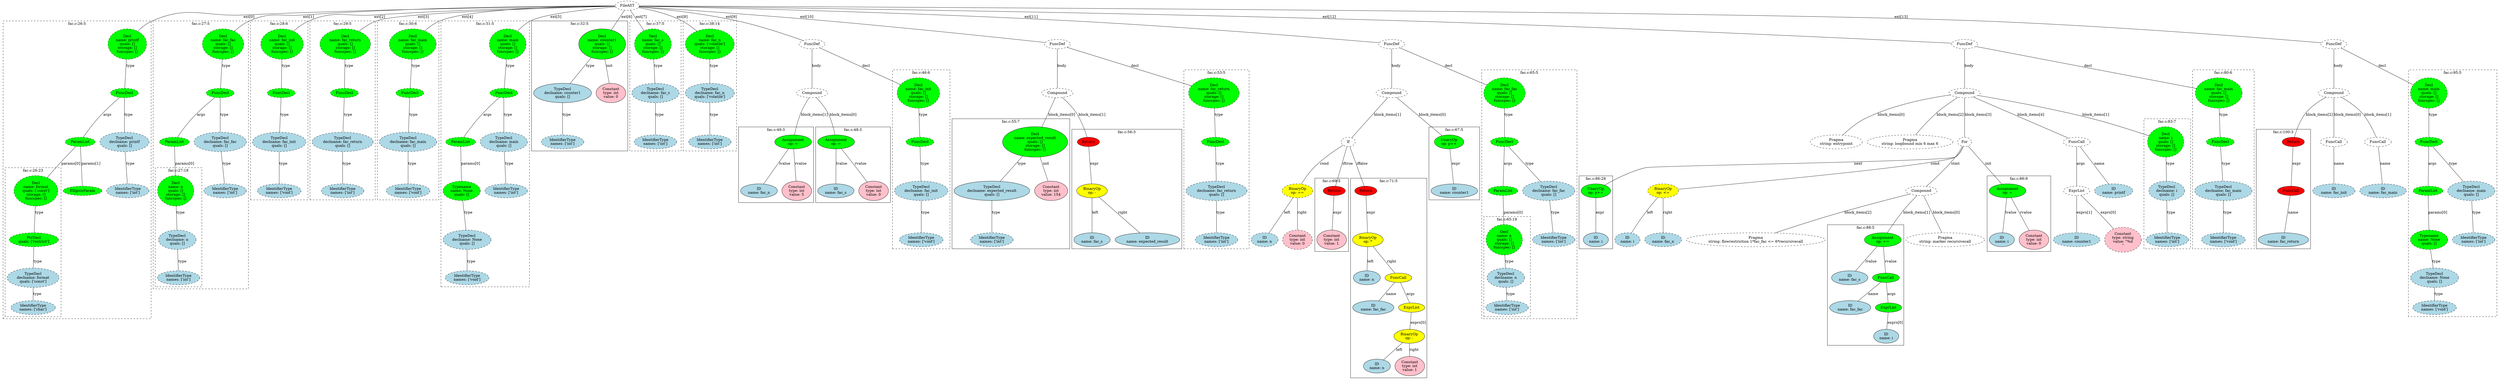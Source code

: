 strict graph "" {
	graph [bb="0,0,7974,1466.3"];
	node [label="\N"];
	subgraph cluster2 {
		graph [bb="8,236.69,478,1389.3",
			label="fac.c:26:5",
			lheight=0.21,
			lp="243,1377.8",
			lwidth=0.76,
			style=dashed
		];
		subgraph cluster5 {
			graph [bb="16,244.69,192,821.15",
				label="fac.c:26:23",
				lheight=0.21,
				lp="104,809.65",
				lwidth=0.85,
				style=dashed
			];
			8	[fillcolor=lightblue,
				height=0.74639,
				label="IdentifierType
names: ['char']",
				pos="104,279.56",
				style="filled,dashed",
				width=1.8856];
			7	[fillcolor=lightblue,
				height=1.041,
				label="TypeDecl
declname: format
quals: ['const']",
				pos="104,394.91",
				style="filled,dashed",
				width=2.2195];
			7 -- 8	[label=type,
				lp="116,331.93",
				pos="104,357.42 104,340.86 104,321.64 104,306.57"];
			6	[fillcolor=green,
				height=0.74639,
				label="PtrDecl
quals: ['restrict']",
				pos="108,542.08",
				style="filled,dashed",
				width=2.0428];
			6 -- 7	[label=type,
				lp="118,457.89",
				pos="107.28,515.12 106.65,492.13 105.72,458.3 105.01,432.54"];
			5	[fillcolor=green,
				height=1.6303,
				label="Decl
name: format
quals: ['const']
storage: []
funcspec: []",
				pos="114,731.46",
				style="filled,dashed",
				width=1.866];
			5 -- 6	[label=type,
				lp="124,647.27",
				pos="112.15,672.71 111.04,638.08 109.69,595.74 108.83,569.08"];
		}
		4	[fillcolor=green,
			height=0.5,
			label=ParamList,
			pos="253,920.84",
			style="filled,dashed",
			width=1.3179];
		4 -- 5	[label="params[0]",
			lp="224,836.65",
			pos="240.49,903.34 228.9,888.04 211.21,864.61 196,844.15 180.78,823.68 164.11,801.02 149.8,781.48"];
		9	[fillcolor=green,
			height=0.5,
			label=EllipsisParam,
			pos="260,731.46",
			style="filled,dashed",
			width=1.661];
		4 -- 9	[label="params[1]",
			lp="285,836.65",
			pos="253.65,902.54 254.98,866.85 258.02,785.37 259.36,749.71"];
		3	[fillcolor=green,
			height=0.5,
			label=FuncDecl,
			pos="394,1110.2",
			style="filled,dashed",
			width=1.2457];
		3 -- 4	[label=args,
			lp="338.5,1026",
			pos="378.78,1093.1 361.14,1074 331.6,1041.1 309,1010.5 291.23,986.52 273.25,956.87 262.62,938.67"];
		10	[fillcolor=lightblue,
			height=1.041,
			label="TypeDecl
declname: printf
quals: []",
			pos="394,920.84",
			style="filled,dashed",
			width=2.1017];
		3 -- 10	[label=type,
			lp="406,1026",
			pos="394,1091.9 394,1061.8 394,998.88 394,958.6"];
		11	[fillcolor=lightblue,
			height=0.74639,
			label="IdentifierType
names: ['int']",
			pos="404,731.46",
			style="filled,dashed",
			width=1.8463];
		10 -- 11	[label=type,
			lp="411,836.65",
			pos="395.95,883.26 397.91,846.52 400.89,790.82 402.62,758.39"];
		2	[fillcolor=green,
			height=1.6303,
			label="Decl
name: printf
quals: []
storage: []
funcspec: []",
			pos="403,1299.6",
			style="filled,dashed",
			width=1.6499];
		2 -- 3	[label=type,
			lp="412,1215.4",
			pos="400.23,1240.8 398.37,1202.1 396.04,1153.8 394.83,1128.5"];
	}
	subgraph cluster12 {
		graph [bb="486,352.04,790,1389.3",
			label="fac.c:27:5",
			lheight=0.21,
			lp="638,1377.8",
			lwidth=0.76,
			style=dashed
		];
		subgraph cluster15 {
			graph [bb="494,360.04,642,821.15",
				label="fac.c:27:18",
				lheight=0.21,
				lp="568,809.65",
				lwidth=0.85,
				style=dashed
			];
			17	[fillcolor=lightblue,
				height=0.74639,
				label="IdentifierType
names: ['int']",
				pos="568,394.91",
				style="filled,dashed",
				width=1.8463];
			16	[fillcolor=lightblue,
				height=1.041,
				label="TypeDecl
declname: n
quals: []",
				pos="564,542.08",
				style="filled,dashed",
				width=1.6303];
			16 -- 17	[label=type,
				lp="579,457.89",
				pos="565.01,504.45 565.72,478.74 566.65,445 567.28,422"];
			15	[fillcolor=green,
				height=1.6303,
				label="Decl
name: n
quals: []
storage: []
funcspec: []",
				pos="561,731.46",
				style="filled,dashed",
				width=1.591];
			15 -- 16	[label=type,
				lp="575,647.27",
				pos="561.92,672.71 562.41,642.38 562.99,606.14 563.41,579.69"];
		}
		14	[fillcolor=green,
			height=0.5,
			label=ParamList,
			pos="553,920.84",
			style="filled,dashed",
			width=1.3179];
		14 -- 15	[label="params[0]",
			lp="585,836.65",
			pos="553.74,902.54 554.82,877.27 556.88,829.03 558.53,790.37"];
		13	[fillcolor=green,
			height=0.5,
			label=FuncDecl,
			pos="700,1110.2",
			style="filled,dashed",
			width=1.2457];
		13 -- 14	[label=args,
			lp="639.5,1026",
			pos="683.58,1093.3 664.57,1074.4 632.82,1041.6 609,1010.5 590.83,986.82 572.96,957.09 562.46,938.78"];
		18	[fillcolor=lightblue,
			height=1.041,
			label="TypeDecl
declname: fac_fac
quals: []",
			pos="700,920.84",
			style="filled,dashed",
			width=2.2785];
		13 -- 18	[label=type,
			lp="712,1026",
			pos="700,1091.9 700,1061.8 700,998.88 700,958.6"];
		19	[fillcolor=lightblue,
			height=0.74639,
			label="IdentifierType
names: ['int']",
			pos="716,731.46",
			style="filled,dashed",
			width=1.8463];
		18 -- 19	[label=type,
			lp="720,836.65",
			pos="703.12,883.26 706.26,846.52 711.02,790.82 713.79,758.39"];
		12	[fillcolor=green,
			height=1.6303,
			label="Decl
name: fac_fac
quals: []
storage: []
funcspec: []",
			pos="708,1299.6",
			style="filled,dashed",
			width=1.8463];
		12 -- 13	[label=type,
			lp="717,1215.4",
			pos="705.53,1240.8 703.88,1202.1 701.82,1153.8 700.74,1128.5"];
	}
	subgraph cluster20 {
		graph [bb="798,696.59,980,1389.3",
			label="fac.c:28:6",
			lheight=0.21,
			lp="889,1377.8",
			lwidth=0.76,
			style=dashed
		];
		23	[fillcolor=lightblue,
			height=0.74639,
			label="IdentifierType
names: ['void']",
			pos="889,731.46",
			style="filled,dashed",
			width=1.9053];
		22	[fillcolor=lightblue,
			height=1.041,
			label="TypeDecl
declname: fac_init
quals: []",
			pos="889,920.84",
			style="filled,dashed",
			width=2.3177];
		22 -- 23	[label=type,
			lp="901,836.65",
			pos="889,883.26 889,846.52 889,790.82 889,758.39"];
		21	[fillcolor=green,
			height=0.5,
			label=FuncDecl,
			pos="895,1110.2",
			style="filled,dashed",
			width=1.2457];
		21 -- 22	[label=type,
			lp="905,1026",
			pos="894.45,1091.9 893.48,1061.8 891.47,998.88 890.18,958.6"];
		20	[fillcolor=green,
			height=1.6303,
			label="Decl
name: fac_init
quals: []
storage: []
funcspec: []",
			pos="897,1299.6",
			style="filled,dashed",
			width=1.866];
		20 -- 21	[label=type,
			lp="909,1215.4",
			pos="896.38,1240.8 895.97,1202.1 895.45,1153.8 895.18,1128.5"];
	}
	subgraph cluster24 {
		graph [bb="988,696.59,1190,1389.3",
			label="fac.c:29:5",
			lheight=0.21,
			lp="1089,1377.8",
			lwidth=0.76,
			style=dashed
		];
		27	[fillcolor=lightblue,
			height=0.74639,
			label="IdentifierType
names: ['int']",
			pos="1089,731.46",
			style="filled,dashed",
			width=1.8463];
		26	[fillcolor=lightblue,
			height=1.041,
			label="TypeDecl
declname: fac_return
quals: []",
			pos="1089,920.84",
			style="filled,dashed",
			width=2.5927];
		26 -- 27	[label=type,
			lp="1101,836.65",
			pos="1089,883.26 1089,846.52 1089,790.82 1089,758.39"];
		25	[fillcolor=green,
			height=0.5,
			label=FuncDecl,
			pos="1095,1110.2",
			style="filled,dashed",
			width=1.2457];
		25 -- 26	[label=type,
			lp="1105,1026",
			pos="1094.4,1091.9 1093.5,1061.8 1091.5,998.88 1090.2,958.6"];
		24	[fillcolor=green,
			height=1.6303,
			label="Decl
name: fac_return
quals: []
storage: []
funcspec: []",
			pos="1097,1299.6",
			style="filled,dashed",
			width=2.1606];
		24 -- 25	[label=type,
			lp="1109,1215.4",
			pos="1096.4,1240.8 1096,1202.1 1095.5,1153.8 1095.2,1128.5"];
	}
	subgraph cluster28 {
		graph [bb="1198,696.59,1396,1389.3",
			label="fac.c:30:6",
			lheight=0.21,
			lp="1297,1377.8",
			lwidth=0.76,
			style=dashed
		];
		31	[fillcolor=lightblue,
			height=0.74639,
			label="IdentifierType
names: ['void']",
			pos="1297,731.46",
			style="filled,dashed",
			width=1.9053];
		30	[fillcolor=lightblue,
			height=1.041,
			label="TypeDecl
declname: fac_main
quals: []",
			pos="1297,920.84",
			style="filled,dashed",
			width=2.5142];
		30 -- 31	[label=type,
			lp="1309,836.65",
			pos="1297,883.26 1297,846.52 1297,790.82 1297,758.39"];
		29	[fillcolor=green,
			height=0.5,
			label=FuncDecl,
			pos="1303,1110.2",
			style="filled,dashed",
			width=1.2457];
		29 -- 30	[label=type,
			lp="1313,1026",
			pos="1302.4,1091.9 1301.5,1061.8 1299.5,998.88 1298.2,958.6"];
		28	[fillcolor=green,
			height=1.6303,
			label="Decl
name: fac_main
quals: []
storage: []
funcspec: []",
			pos="1312,1299.6",
			style="filled,dashed",
			width=2.0624];
		28 -- 29	[label=type,
			lp="1321,1215.4",
			pos="1309.2,1240.8 1307.4,1202.1 1305,1153.8 1303.8,1128.5"];
	}
	subgraph cluster32 {
		graph [bb="1404,360.04,1688,1389.3",
			label="fac.c:31:5",
			lheight=0.21,
			lp="1546,1377.8",
			lwidth=0.76,
			style=dashed
		];
		37	[fillcolor=lightblue,
			height=0.74639,
			label="IdentifierType
names: ['void']",
			pos="1487,394.91",
			style="filled,dashed",
			width=1.9053];
		36	[fillcolor=lightblue,
			height=1.041,
			label="TypeDecl
declname: None
quals: []",
			pos="1487,542.08",
			style="filled,dashed",
			width=2.082];
		36 -- 37	[label=type,
			lp="1499,457.89",
			pos="1487,504.45 1487,478.74 1487,445 1487,422"];
		35	[fillcolor=green,
			height=1.041,
			label="Typename
name: None
quals: []",
			pos="1471,731.46",
			style="filled,dashed",
			width=1.6303];
		35 -- 36	[label=type,
			lp="1491,647.27",
			pos="1474.1,693.88 1476.9,660.87 1481.1,612.55 1483.9,579.56"];
		34	[fillcolor=green,
			height=0.5,
			label=ParamList,
			pos="1467,920.84",
			style="filled,dashed",
			width=1.3179];
		34 -- 35	[label="params[0]",
			lp="1497,836.65",
			pos="1467.4,902.54 1468,872.37 1469.4,809.5 1470.2,769.23"];
		33	[fillcolor=green,
			height=0.5,
			label=FuncDecl,
			pos="1606,1110.2",
			style="filled,dashed",
			width=1.2457];
		33 -- 34	[label=args,
			lp="1552.5,1026",
			pos="1591.2,1093 1574,1073.9 1545.2,1040.9 1523,1010.5 1505.4,986.42 1487.4,956.8 1476.7,938.63"];
		38	[fillcolor=lightblue,
			height=1.041,
			label="TypeDecl
declname: main
quals: []",
			pos="1606,920.84",
			style="filled,dashed",
			width=2.0428];
		33 -- 38	[label=type,
			lp="1618,1026",
			pos="1606,1091.9 1606,1061.8 1606,998.88 1606,958.6"];
		39	[fillcolor=lightblue,
			height=0.74639,
			label="IdentifierType
names: ['int']",
			pos="1614,731.46",
			style="filled,dashed",
			width=1.8463];
		38 -- 39	[label=type,
			lp="1622,836.65",
			pos="1607.6,883.26 1609.1,846.52 1611.5,790.82 1612.9,758.39"];
		32	[fillcolor=green,
			height=1.6303,
			label="Decl
name: main
quals: []
storage: []
funcspec: []",
			pos="1618,1299.6",
			style="filled,dashed",
			width=1.6106];
		32 -- 33	[label=type,
			lp="1626,1215.4",
			pos="1614.3,1240.8 1611.8,1202.1 1608.7,1153.8 1607.1,1128.5"];
	}
	subgraph cluster40 {
		graph [bb="1696,885.97,1998,1389.3",
			label="fac.c:32:5",
			lheight=0.21,
			lp="1847,1377.8",
			lwidth=0.76
		];
		42	[fillcolor=lightblue,
			height=0.74639,
			label="IdentifierType
names: ['int']",
			pos="1792,920.84",
			style="filled,dashed",
			width=1.8463];
		41	[fillcolor=lightblue,
			height=1.041,
			label="TypeDecl
declname: counter1
quals: []",
			pos="1792,1110.2",
			style=filled,
			width=2.4356];
		41 -- 42	[label=type,
			lp="1804,1026",
			pos="1792,1072.6 1792,1035.9 1792,980.2 1792,947.77"];
		40	[fillcolor=green,
			height=1.6303,
			label="Decl
name: counter1
quals: []
storage: []
funcspec: []",
			pos="1919,1299.6",
			style=filled,
			width=1.9838];
		40 -- 41	[label=type,
			lp="1879,1215.4",
			pos="1884.6,1247.9 1862.9,1215.8 1835.3,1175.1 1815.9,1146.5"];
		43	[fillcolor=pink,
			height=1.041,
			label="Constant
type: int
value: 0",
			pos="1944,1110.2",
			style=filled,
			width=1.2767];
		40 -- 43	[label=init,
			lp="1940.5,1215.4",
			pos="1926.7,1241.1 1930.7,1210.7 1935.6,1174.2 1939.1,1147.7"];
	}
	subgraph cluster44 {
		graph [bb="2006,885.97,2170,1389.3",
			label="fac.c:37:5",
			lheight=0.21,
			lp="2088,1377.8",
			lwidth=0.76,
			style=dashed
		];
		46	[fillcolor=lightblue,
			height=0.74639,
			label="IdentifierType
names: ['int']",
			pos="2088,920.84",
			style="filled,dashed",
			width=1.8463];
		45	[fillcolor=lightblue,
			height=1.041,
			label="TypeDecl
declname: fac_s
quals: []",
			pos="2088,1110.2",
			style="filled,dashed",
			width=2.0624];
		45 -- 46	[label=type,
			lp="2100,1026",
			pos="2088,1072.6 2088,1035.9 2088,980.2 2088,947.77"];
		44	[fillcolor=green,
			height=1.6303,
			label="Decl
name: fac_s
quals: []
storage: []
funcspec: []",
			pos="2080,1299.6",
			style="filled,dashed",
			width=1.6303];
		44 -- 45	[label=type,
			lp="2096,1215.4",
			pos="2082.5,1240.8 2083.8,1210.5 2085.3,1174.3 2086.4,1147.8"];
	}
	subgraph cluster47 {
		graph [bb="2178,885.97,2346,1389.3",
			label="fac.c:38:14",
			lheight=0.21,
			lp="2262,1377.8",
			lwidth=0.85,
			style=dashed
		];
		49	[fillcolor=lightblue,
			height=0.74639,
			label="IdentifierType
names: ['int']",
			pos="2262,920.84",
			style="filled,dashed",
			width=1.8463];
		48	[fillcolor=lightblue,
			height=1.041,
			label="TypeDecl
declname: fac_n
quals: ['volatile']",
			pos="2262,1110.2",
			style="filled,dashed",
			width=2.1017];
		48 -- 49	[label=type,
			lp="2274,1026",
			pos="2262,1072.6 2262,1035.9 2262,980.2 2262,947.77"];
		47	[fillcolor=green,
			height=1.6303,
			label="Decl
name: fac_n
quals: ['volatile']
storage: []
funcspec: []",
			pos="2262,1299.6",
			style="filled,dashed",
			width=2.1017];
		47 -- 48	[label=type,
			lp="2274,1215.4",
			pos="2262,1240.8 2262,1210.5 2262,1174.3 2262,1147.8"];
	}
	subgraph cluster51 {
		graph [bb="2858,507.21,3040,1199.9",
			label="fac.c:46:6",
			lheight=0.21,
			lp="2949,1188.4",
			lwidth=0.76,
			style=dashed
		];
		54	[fillcolor=lightblue,
			height=0.74639,
			label="IdentifierType
names: ['void']",
			pos="2949,542.08",
			style="filled,dashed",
			width=1.9053];
		53	[fillcolor=lightblue,
			height=1.041,
			label="TypeDecl
declname: fac_init
quals: []",
			pos="2949,731.46",
			style="filled,dashed",
			width=2.3177];
		53 -- 54	[label=type,
			lp="2961,647.27",
			pos="2949,693.88 2949,657.14 2949,601.44 2949,569.01"];
		52	[fillcolor=green,
			height=0.5,
			label=FuncDecl,
			pos="2946,920.84",
			style="filled,dashed",
			width=1.2457];
		52 -- 53	[label=type,
			lp="2960,836.65",
			pos="2946.3,902.54 2946.8,872.37 2947.8,809.5 2948.4,769.23"];
		51	[fillcolor=green,
			height=1.6303,
			label="Decl
name: fac_init
quals: []
storage: []
funcspec: []",
			pos="2941,1110.2",
			style="filled,dashed",
			width=1.866];
		51 -- 52	[label=type,
			lp="2956,1026",
			pos="2942.5,1051.5 2943.6,1012.8 2944.9,964.39 2945.5,939.09"];
	}
	subgraph cluster56 {
		graph [bb="2606,685.98,2850,978.71",
			label="fac.c:48:3",
			lheight=0.21,
			lp="2728,967.21",
			lwidth=0.76
		];
		57	[fillcolor=lightblue,
			height=0.74639,
			label="ID
name: fac_s",
			pos="2673,731.46",
			style=filled,
			width=1.6303];
		56	[fillcolor=green,
			height=0.74639,
			label="Assignment
op: =",
			pos="2673,920.84",
			style=filled,
			width=1.6106];
		56 -- 57	[label=lvalue,
			lp="2690,836.65",
			pos="2673,893.78 2673,858.08 2673,794.33 2673,758.59"];
		58	[fillcolor=pink,
			height=1.041,
			label="Constant
type: int
value: 0",
			pos="2796,731.46",
			style=filled,
			width=1.2767];
		56 -- 58	[label=rvalue,
			lp="2753,836.65",
			pos="2690.7,894.91 2704.6,875.09 2724.4,846.57 2741,821.15 2752.9,802.95 2765.7,782.33 2776,765.55"];
	}
	subgraph cluster59 {
		graph [bb="2354,685.98,2598,978.71",
			label="fac.c:49:3",
			lheight=0.21,
			lp="2476,967.21",
			lwidth=0.76
		];
		60	[fillcolor=lightblue,
			height=0.74639,
			label="ID
name: fac_n",
			pos="2421,731.46",
			style=filled,
			width=1.6499];
		59	[fillcolor=green,
			height=0.74639,
			label="Assignment
op: =",
			pos="2532,920.84",
			style=filled,
			width=1.6106];
		59 -- 60	[label=lvalue,
			lp="2504,836.65",
			pos="2517,894.57 2495.8,858.7 2457.1,793.43 2435.9,757.63"];
		61	[fillcolor=pink,
			height=1.041,
			label="Constant
type: int
value: 5",
			pos="2544,731.46",
			style=filled,
			width=1.2767];
		59 -- 61	[label=rvalue,
			lp="2555,836.65",
			pos="2533.7,893.78 2535.7,861.3 2539.3,805.6 2541.7,768.9"];
	}
	subgraph cluster63 {
		graph [bb="3778,507.21,3980,1199.9",
			label="fac.c:53:5",
			lheight=0.21,
			lp="3879,1188.4",
			lwidth=0.76,
			style=dashed
		];
		66	[fillcolor=lightblue,
			height=0.74639,
			label="IdentifierType
names: ['int']",
			pos="3879,542.08",
			style="filled,dashed",
			width=1.8463];
		65	[fillcolor=lightblue,
			height=1.041,
			label="TypeDecl
declname: fac_return
quals: []",
			pos="3879,731.46",
			style="filled,dashed",
			width=2.5927];
		65 -- 66	[label=type,
			lp="3891,647.27",
			pos="3879,693.88 3879,657.14 3879,601.44 3879,569.01"];
		64	[fillcolor=green,
			height=0.5,
			label=FuncDecl,
			pos="3876,920.84",
			style="filled,dashed",
			width=1.2457];
		64 -- 65	[label=type,
			lp="3890,836.65",
			pos="3876.3,902.54 3876.8,872.37 3877.8,809.5 3878.4,769.23"];
		63	[fillcolor=green,
			height=1.6303,
			label="Decl
name: fac_return
quals: []
storage: []
funcspec: []",
			pos="3871,1110.2",
			style="filled,dashed",
			width=2.1606];
		63 -- 64	[label=type,
			lp="3886,1026",
			pos="3872.5,1051.5 3873.6,1012.8 3874.9,964.39 3875.5,939.09"];
	}
	subgraph cluster68 {
		graph [bb="3048,507.21,3414,1010.5",
			label="fac.c:55:7",
			lheight=0.21,
			lp="3231,999.03",
			lwidth=0.76
		];
		70	[fillcolor=lightblue,
			height=0.74639,
			label="IdentifierType
names: ['int']",
			pos="3170,542.08",
			style="filled,dashed",
			width=1.8463];
		69	[fillcolor=lightblue,
			height=1.041,
			label="TypeDecl
declname: expected_result
quals: []",
			pos="3170,731.46",
			style=filled,
			width=3.1623];
		69 -- 70	[label=type,
			lp="3182,647.27",
			pos="3170,693.88 3170,657.14 3170,601.44 3170,569.01"];
		68	[fillcolor=green,
			height=1.6303,
			label="Decl
name: expected_result
quals: []
storage: []
funcspec: []",
			pos="3308,920.84",
			style=filled,
			width=2.7302];
		68 -- 69	[label=type,
			lp="3264,836.65",
			pos="3268.8,866.64 3245.6,835.05 3216.7,795.85 3196.2,767.99"];
		71	[fillcolor=pink,
			height=1.041,
			label="Constant
type: int
value: 154",
			pos="3354,731.46",
			style=filled,
			width=1.4535];
		68 -- 71	[label=init,
			lp="3339.5,836.65",
			pos="3322.1,862.6 3329.6,831.92 3338.6,795.07 3345.2,768.43"];
	}
	subgraph cluster72 {
		graph [bb="3422,507.21,3770,969.84",
			label="fac.c:56:3",
			lheight=0.21,
			lp="3596,958.34",
			lwidth=0.76
		];
		74	[fillcolor=lightblue,
			height=0.74639,
			label="ID
name: fac_s",
			pos="3489,542.08",
			style=filled,
			width=1.6303];
		73	[fillcolor=yellow,
			height=0.74639,
			label="BinaryOp
op: -",
			pos="3489,731.46",
			style=filled,
			width=1.3749];
		73 -- 74	[label=left,
			lp="3498.5,647.27",
			pos="3489,704.4 3489,668.7 3489,604.95 3489,569.21"];
		75	[fillcolor=lightblue,
			height=0.74639,
			label="ID
name: expected_result",
			pos="3664,542.08",
			style=filled,
			width=2.7302];
		73 -- 75	[label=right,
			lp="3585,647.27",
			pos="3510.8,707.1 3543.9,671.69 3606.5,604.67 3640.5,568.22"];
		72	[fillcolor=red,
			height=0.5,
			label=Return,
			pos="3476,920.84",
			style=filled,
			width=0.95686];
		72 -- 73	[label=expr,
			lp="3495.5,836.65",
			pos="3477.2,902.54 3479.5,869.57 3484.5,797.51 3487.2,758.61"];
	}
	subgraph cluster77 {
		graph [bb="4734,236.69,5038,1199.9",
			label="fac.c:65:5",
			lheight=0.21,
			lp="4886,1188.4",
			lwidth=0.76,
			style=dashed
		];
		subgraph cluster80 {
			graph [bb="4742,244.69,4890,631.77",
				label="fac.c:65:19",
				lheight=0.21,
				lp="4816,620.27",
				lwidth=0.85,
				style=dashed
			];
			82	[fillcolor=lightblue,
				height=0.74639,
				label="IdentifierType
names: ['int']",
				pos="4816,279.56",
				style="filled,dashed",
				width=1.8463];
			81	[fillcolor=lightblue,
				height=1.041,
				label="TypeDecl
declname: n
quals: []",
				pos="4812,394.91",
				style="filled,dashed",
				width=1.6303];
			81 -- 82	[label=type,
				lp="4827,331.93",
				pos="4813.3,357.42 4813.9,340.86 4814.6,321.64 4815.1,306.57"];
			80	[fillcolor=green,
				height=1.6303,
				label="Decl
name: n
quals: []
storage: []
funcspec: []",
				pos="4808,542.08",
				style="filled,dashed",
				width=1.591];
			80 -- 81	[label=type,
				lp="4823,457.89",
				pos="4809.6,483.29 4810.1,466.21 4810.6,447.99 4811,432.63"];
		}
		79	[fillcolor=green,
			height=0.5,
			label=ParamList,
			pos="4801,731.46",
			style="filled,dashed",
			width=1.3179];
		79 -- 80	[label="params[0]",
			lp="4833,647.27",
			pos="4801.6,713.16 4802.6,687.89 4804.4,639.65 4805.8,600.99"];
		78	[fillcolor=green,
			height=0.5,
			label=FuncDecl,
			pos="4808,920.84",
			style="filled,dashed",
			width=1.2457];
		78 -- 79	[label=args,
			lp="4817.5,836.65",
			pos="4807.4,902.54 4806,866.85 4803,785.37 4801.6,749.71"];
		83	[fillcolor=lightblue,
			height=1.041,
			label="TypeDecl
declname: fac_fac
quals: []",
			pos="4948,731.46",
			style="filled,dashed",
			width=2.2785];
		78 -- 83	[label=type,
			lp="4886,836.65",
			pos="4820.4,903.21 4843.1,872.84 4891.7,807.83 4921.9,767.37"];
		84	[fillcolor=lightblue,
			height=0.74639,
			label="IdentifierType
names: ['int']",
			pos="4964,542.08",
			style="filled,dashed",
			width=1.8463];
		83 -- 84	[label=type,
			lp="4968,647.27",
			pos="4951.1,693.88 4954.3,657.14 4959,601.44 4961.8,569.01"];
		77	[fillcolor=green,
			height=1.6303,
			label="Decl
name: fac_fac
quals: []
storage: []
funcspec: []",
			pos="4808,1110.2",
			style="filled,dashed",
			width=1.8463];
		77 -- 78	[label=type,
			lp="4820,1026",
			pos="4808,1051.5 4808,1012.8 4808,964.39 4808,939.09"];
	}
	subgraph cluster86 {
		graph [bb="4568,696.59,4726,978.71",
			label="fac.c:67:5",
			lheight=0.21,
			lp="4647,967.21",
			lwidth=0.76
		];
		87	[fillcolor=lightblue,
			height=0.74639,
			label="ID
name: counter1",
			pos="4647,731.46",
			style=filled,
			width=1.9838];
		86	[fillcolor=green,
			height=0.74639,
			label="UnaryOp
op: p++",
			pos="4635,920.84",
			style=filled,
			width=1.316];
		86 -- 87	[label=expr,
			lp="4653.5,836.65",
			pos="4636.7,893.78 4639,858.08 4643,794.33 4645.3,758.59"];
	}
	subgraph cluster92 {
		graph [bb="4194,496.6,4302,780.46",
			label="fac.c:69:5",
			lheight=0.21,
			lp="4248,768.96",
			lwidth=0.76
		];
		93	[fillcolor=pink,
			height=1.041,
			label="Constant
type: int
value: 1",
			pos="4248,542.08",
			style=filled,
			width=1.2767];
		92	[fillcolor=red,
			height=0.5,
			label=Return,
			pos="4257,731.46",
			style=filled,
			width=0.95686];
		92 -- 93	[label=expr,
			lp="4266.5,647.27",
			pos="4256.2,713.16 4254.7,682.99 4251.7,620.12 4249.8,579.85"];
	}
	subgraph cluster94 {
		graph [bb="4310,8,4560,780.46",
			label="fac.c:71:5",
			lheight=0.21,
			lp="4435,768.96",
			lwidth=0.76
		];
		96	[fillcolor=lightblue,
			height=0.74639,
			label="ID
name: n",
			pos="4364,394.91",
			style=filled,
			width=1.1982];
		95	[fillcolor=yellow,
			height=0.74639,
			label="BinaryOp
op: *",
			pos="4367,542.08",
			style=filled,
			width=1.3749];
		95 -- 96	[label=left,
			lp="4375.5,457.89",
			pos="4366.5,515.12 4365.9,488.86 4365.1,448.48 4364.5,422.13"];
		97	[fillcolor=yellow,
			height=0.5,
			label=FuncCall,
			pos="4468,394.91",
			style=filled,
			width=1.1916];
		95 -- 97	[label=right,
			lp="4443,457.89",
			pos="4383.9,516.78 4404.5,487.24 4438.6,438.17 4456.4,412.58"];
		98	[fillcolor=lightblue,
			height=0.74639,
			label="ID
name: fac_fac",
			pos="4384,279.56",
			style=filled,
			width=1.8463];
		97 -- 98	[label=name,
			lp="4441.5,331.93",
			pos="4455.6,377.19 4441.6,358.34 4418.8,327.51 4402.7,305.75"];
		99	[fillcolor=yellow,
			height=0.5,
			label=ExprList,
			pos="4510,279.56",
			style=filled,
			width=1.1555];
		97 -- 99	[label=args,
			lp="4504.5,331.93",
			pos="4474.4,376.7 4482.3,355.27 4495.8,318.9 4503.7,297.57"];
		100	[fillcolor=yellow,
			height=0.74639,
			label="BinaryOp
op: -",
			pos="4503,168.82",
			style=filled,
			width=1.3749];
		99 -- 100	[label="exprs[0]",
			lp="4530,221.19",
			pos="4508.9,261.09 4507.7,243.44 4506,215.97 4504.7,195.77"];
		101	[fillcolor=lightblue,
			height=0.74639,
			label="ID
name: n",
			pos="4398,53.477",
			style=filled,
			width=1.1982];
		100 -- 101	[label=left,
			lp="4469.5,116.45",
			pos="4481.5,144.61 4463.3,124.92 4437.2,96.838 4419.1,77.269"];
		102	[fillcolor=pink,
			height=1.041,
			label="Constant
type: int
value: 1",
			pos="4505,53.477",
			style=filled,
			width=1.2767];
		100 -- 102	[label=right,
			lp="4517,116.45",
			pos="4503.5,141.82 4503.7,126.79 4504.1,107.63 4504.4,91.097"];
		94	[fillcolor=red,
			height=0.5,
			label=Return,
			pos="4359,731.46",
			style=filled,
			width=0.95686];
		94 -- 95	[label=expr,
			lp="4375.5,647.27",
			pos="4359.7,713.16 4361.1,680.19 4364.2,608.13 4365.9,569.23"];
	}
	subgraph cluster104 {
		graph [bb="6988,507.21,7186,1199.9",
			label="fac.c:80:6",
			lheight=0.21,
			lp="7087,1188.4",
			lwidth=0.76,
			style=dashed
		];
		107	[fillcolor=lightblue,
			height=0.74639,
			label="IdentifierType
names: ['void']",
			pos="7087,542.08",
			style="filled,dashed",
			width=1.9053];
		106	[fillcolor=lightblue,
			height=1.041,
			label="TypeDecl
declname: fac_main
quals: []",
			pos="7087,731.46",
			style="filled,dashed",
			width=2.5142];
		106 -- 107	[label=type,
			lp="7099,647.27",
			pos="7087,693.88 7087,657.14 7087,601.44 7087,569.01"];
		105	[fillcolor=green,
			height=0.5,
			label=FuncDecl,
			pos="7083,920.84",
			style="filled,dashed",
			width=1.2457];
		105 -- 106	[label=type,
			lp="7097,836.65",
			pos="7083.4,902.54 7084,872.37 7085.4,809.5 7086.2,769.23"];
		104	[fillcolor=green,
			height=1.6303,
			label="Decl
name: fac_main
quals: []
storage: []
funcspec: []",
			pos="7078,1110.2",
			style="filled,dashed",
			width=2.0624];
		104 -- 105	[label=type,
			lp="7093,1026",
			pos="7079.5,1051.5 7080.6,1012.8 7081.9,964.39 7082.5,939.09"];
	}
	subgraph cluster110 {
		graph [bb="6832,507.21,6980,1010.5",
			label="fac.c:83:7",
			lheight=0.21,
			lp="6906,999.03",
			lwidth=0.76,
			style=dashed
		];
		112	[fillcolor=lightblue,
			height=0.74639,
			label="IdentifierType
names: ['int']",
			pos="6906,542.08",
			style="filled,dashed",
			width=1.8463];
		111	[fillcolor=lightblue,
			height=1.041,
			label="TypeDecl
declname: i
quals: []",
			pos="6904,731.46",
			style="filled,dashed",
			width=1.5713];
		111 -- 112	[label=type,
			lp="6917,647.27",
			pos="6904.4,693.88 6904.8,657.14 6905.4,601.44 6905.7,569.01"];
		110	[fillcolor=green,
			height=1.6303,
			label="Decl
name: i
quals: []
storage: []
funcspec: []",
			pos="6901,920.84",
			style="filled,dashed",
			width=1.591];
		110 -- 111	[label=type,
			lp="6915,836.65",
			pos="6901.9,862.09 6902.4,831.76 6903,795.52 6903.4,769.07"];
	}
	subgraph cluster115 {
		graph [bb="6332,496.6,6540,789.33",
			label="fac.c:86:9",
			lheight=0.21,
			lp="6436,777.83",
			lwidth=0.76
		];
		116	[fillcolor=lightblue,
			height=0.74639,
			label="ID
name: i",
			pos="6381,542.08",
			style=filled,
			width=1.1392];
		115	[fillcolor=green,
			height=0.74639,
			label="Assignment
op: =",
			pos="6398,731.46",
			style=filled,
			width=1.6106];
		115 -- 116	[label=lvalue,
			lp="6409,647.27",
			pos="6395.6,704.4 6392.4,668.6 6386.6,604.59 6383.3,568.91"];
		117	[fillcolor=pink,
			height=1.041,
			label="Constant
type: int
value: 0",
			pos="6486,542.08",
			style=filled,
			width=1.2767];
		115 -- 117	[label=rvalue,
			lp="6457,647.27",
			pos="6410.1,704.79 6425.6,671.72 6452.6,614.1 6469.9,577.31"];
	}
	subgraph cluster121 {
		graph [bb="5046,507.21,5156,789.33",
			label="fac.c:86:28",
			lheight=0.21,
			lp="5101,777.83",
			lwidth=0.85
		];
		122	[fillcolor=lightblue,
			height=0.74639,
			label="ID
name: i",
			pos="5101,542.08",
			style=filled,
			width=1.1392];
		121	[fillcolor=green,
			height=0.74639,
			label="UnaryOp
op: p++",
			pos="5101,731.46",
			style=filled,
			width=1.316];
		121 -- 122	[label=expr,
			lp="5113.5,647.27",
			pos="5101,704.4 5101,668.7 5101,604.95 5101,569.21"];
	}
	subgraph cluster125 {
		graph [bb="5828,133.95,6078,599.95",
			label="fac.c:88:5",
			lheight=0.21,
			lp="5953,588.45",
			lwidth=0.76
		];
		126	[fillcolor=lightblue,
			height=0.74639,
			label="ID
name: fac_s",
			pos="5901,394.91",
			style=filled,
			width=1.6303];
		125	[fillcolor=green,
			height=0.74639,
			label="Assignment
op: +=",
			pos="6010,542.08",
			style=filled,
			width=1.6106];
		125 -- 126	[label=lvalue,
			lp="5970,457.89",
			pos="5991.5,516.45 5971.5,489.76 5939.7,447.4 5919.6,420.66"];
		127	[fillcolor=green,
			height=0.5,
			label=FuncCall,
			pos="6021,394.91",
			style=filled,
			width=1.1916];
		125 -- 127	[label=rvalue,
			lp="6034,457.89",
			pos="6012,515.12 6014.2,485.6 6017.8,438.23 6019.7,413.01"];
		128	[fillcolor=lightblue,
			height=0.74639,
			label="ID
name: fac_fac",
			pos="5902,279.56",
			style=filled,
			width=1.8463];
		127 -- 128	[label=name,
			lp="5977.5,331.93",
			pos="6004.5,378.15 5984.4,359.05 5950.4,326.67 5927.1,304.49"];
		129	[fillcolor=green,
			height=0.5,
			label=ExprList,
			pos="6028,279.56",
			style=filled,
			width=1.1555];
		127 -- 129	[label=args,
			lp="6037.5,331.93",
			pos="6022.1,376.7 6023.4,355.27 6025.6,318.9 6026.9,297.57"];
		130	[fillcolor=lightblue,
			height=0.74639,
			label="ID
name: i",
			pos="6024,168.82",
			style=filled,
			width=1.1392];
		129 -- 130	[label="exprs[0]",
			lp="6050,221.19",
			pos="6027.4,261.09 6026.7,243.44 6025.7,215.97 6025,195.77"];
	}
	subgraph cluster138 {
		graph [bb="7682,244.69,7966,1199.9",
			label="fac.c:95:5",
			lheight=0.21,
			lp="7824,1188.4",
			lwidth=0.76,
			style=dashed
		];
		143	[fillcolor=lightblue,
			height=0.74639,
			label="IdentifierType
names: ['void']",
			pos="7765,279.56",
			style="filled,dashed",
			width=1.9053];
		142	[fillcolor=lightblue,
			height=1.041,
			label="TypeDecl
declname: None
quals: []",
			pos="7765,394.91",
			style="filled,dashed",
			width=2.082];
		142 -- 143	[label=type,
			lp="7777,331.93",
			pos="7765,357.42 7765,340.86 7765,321.64 7765,306.57"];
		141	[fillcolor=green,
			height=1.041,
			label="Typename
name: None
quals: []",
			pos="7749,542.08",
			style="filled,dashed",
			width=1.6303];
		141 -- 142	[label=type,
			lp="7770,457.89",
			pos="7753,504.45 7755.5,482.44 7758.5,454.53 7761,432.53"];
		140	[fillcolor=green,
			height=0.5,
			label=ParamList,
			pos="7745,731.46",
			style="filled,dashed",
			width=1.3179];
		140 -- 141	[label="params[0]",
			lp="7774,647.27",
			pos="7745.4,713.16 7746,682.99 7747.4,620.12 7748.2,579.85"];
		139	[fillcolor=green,
			height=0.5,
			label=FuncDecl,
			pos="7748,920.84",
			style="filled,dashed",
			width=1.2457];
		139 -- 140	[label=args,
			lp="7757.5,836.65",
			pos="7747.7,902.54 7747.2,866.85 7745.8,785.37 7745.3,749.71"];
		144	[fillcolor=lightblue,
			height=1.041,
			label="TypeDecl
declname: main
quals: []",
			pos="7884,731.46",
			style="filled,dashed",
			width=2.0428];
		139 -- 144	[label=type,
			lp="7823,836.65",
			pos="7760.1,903.21 7782.2,872.75 7829.6,807.45 7858.9,767.01"];
		145	[fillcolor=lightblue,
			height=0.74639,
			label="IdentifierType
names: ['int']",
			pos="7892,542.08",
			style="filled,dashed",
			width=1.8463];
		144 -- 145	[label=type,
			lp="7899,647.27",
			pos="7885.6,693.88 7887.1,657.14 7889.5,601.44 7890.9,569.01"];
		138	[fillcolor=green,
			height=1.6303,
			label="Decl
name: main
quals: []
storage: []
funcspec: []",
			pos="7748,1110.2",
			style="filled,dashed",
			width=1.6106];
		138 -- 139	[label=type,
			lp="7760,1026",
			pos="7748,1051.5 7748,1012.8 7748,964.39 7748,939.09"];
	}
	subgraph cluster151 {
		graph [bb="7194,507.21,7366,969.84",
			label="fac.c:100:3",
			lheight=0.21,
			lp="7280,958.34",
			lwidth=0.85
		];
		153	[fillcolor=lightblue,
			height=0.74639,
			label="ID
name: fac_return",
			pos="7280,542.08",
			style=filled,
			width=2.1606];
		152	[fillcolor=red,
			height=0.5,
			label=FuncCall,
			pos="7290,731.46",
			style=filled,
			width=1.1916];
		152 -- 153	[label=name,
			lp="7301.5,647.27",
			pos="7289.1,713.16 7287.3,680.19 7283.5,608.13 7281.4,569.23"];
		151	[fillcolor=red,
			height=0.5,
			label=Return,
			pos="7306,920.84",
			style=filled,
			width=0.95686];
		151 -- 152	[label=expr,
			lp="7312.5,836.65",
			pos="7304.5,902.54 7301.5,866.85 7294.5,785.37 7291.5,749.71"];
	}
	1	[fillcolor=white,
		height=0.5,
		label=FileAST,
		pos="1999,1448.3",
		style="filled,dashed",
		width=1.1374];
	1 -- 2	[label="ext[0]",
		lp="793.5,1404.8",
		pos="1958.1,1446.8 1803.5,1445 1240.4,1437 777,1412.3 645.68,1405.3 599.81,1447.7 482,1389.3 463.71,1380.2 447.75,1364.9 435.06,1349.5"];
	1 -- 12	[label="ext[1]",
		lp="982.5,1404.8",
		pos="1958.1,1447.4 1818.8,1447.3 1350.9,1444.5 966,1412.3 889.14,1405.9 862.87,1424 794,1389.3 775.04,1379.7 757.88,1364.3 743.97,1349"];
	1 -- 20	[label="ext[2]",
		lp="1205.5,1404.8",
		pos="1958.1,1446.5 1839.1,1444 1483.4,1435.1 1189,1412.3 1097.6,1405.2 1066.4,1429.4 984,1389.3 964.8,1379.9 947.44,1364.6 933.37,1349.2"];
	1 -- 24	[label="ext[3]",
		lp="1343.5,1404.8",
		pos="1958.3,1446 1804.5,1441 1263.8,1421.2 1194,1389.3 1173.7,1380 1154.7,1364.8 1139,1349.6"];
	1 -- 28	[label="ext[4]",
		lp="1486.5,1404.8",
		pos="1958,1446.9 1839.5,1445.2 1499.2,1436.4 1400,1389.3 1381,1380.3 1363.8,1365.4 1349.7,1350.3"];
	1 -- 32	[label="ext[5]",
		lp="1754.5,1404.8",
		pos="1958,1448.1 1896.1,1447.5 1777,1439.2 1692,1389.3 1675.4,1379.5 1660.8,1364.6 1649.1,1349.8"];
	1 -- 40	[label="ext[6]",
		lp="1996.5,1404.8",
		pos="1989.8,1430.5 1979.6,1411.7 1962.6,1380.5 1947.8,1353.4"];
	1 -- 44	[label="ext[7]",
		lp="2042.5,1404.8",
		pos="2008.3,1430.5 2018.9,1411.3 2036.7,1379 2051.9,1351.4"];
	1 -- 47	[label="ext[8]",
		lp="2173.5,1404.8",
		pos="2036,1440.3 2073,1432.2 2130.5,1416.3 2174,1389.3 2191.3,1378.5 2207.8,1363.7 2221.7,1349.3"];
	50	[fillcolor=white,
		height=0.5,
		label=FuncDef,
		pos="2611,1299.6",
		style="filled,dashed",
		width=1.1555];
	1 -- 50	[label="ext[9]",
		lp="2329.5,1404.8",
		pos="2038.1,1442.9 2103.4,1435.2 2238.4,1417.3 2350,1389.3 2435.6,1367.8 2533.4,1331.2 2581.3,1312.5"];
	62	[fillcolor=white,
		height=0.5,
		label=FuncDef,
		pos="3379,1299.6",
		style="filled,dashed",
		width=1.1555];
	1 -- 62	[label="ext[10]",
		lp="2592,1404.8",
		pos="2039,1444.3 2142.3,1436.4 2426.2,1414.2 2662,1389.3 2921.1,1361.9 3231.9,1320.6 3339.8,1305.9"];
	76	[fillcolor=white,
		height=0.5,
		label=FuncDef,
		pos="4483,1299.6",
		style="filled,dashed",
		width=1.1555];
	1 -- 76	[label="ext[11]",
		lp="3295,1404.8",
		pos="2039.7,1446.3 2209.8,1442 2880,1423.6 3430,1389.3 3825.5,1364.6 4303.2,1318.4 4442.9,1304.6"];
	103	[fillcolor=white,
		height=0.5,
		label=FuncDef,
		pos="6273,1299.6",
		style="filled,dashed",
		width=1.1555];
	1 -- 103	[label="ext[12]",
		lp="4280,1404.8",
		pos="2040,1446.8 2279.6,1443.7 3521.1,1426.7 4534,1389.3 5213,1364.2 6040.1,1314.8 6231.9,1303.1"];
	137	[fillcolor=white,
		height=0.5,
		label=FuncDef,
		pos="7441,1299.6",
		style="filled,dashed",
		width=1.1555];
	1 -- 137	[label="ext[13]",
		lp="6071,1404.8",
		pos="2040,1447.1 2425.9,1445.4 5426.2,1430.9 6324,1389.3 6746.2,1369.7 7256.2,1319.5 7401,1304.7"];
	50 -- 51	[label=decl,
		lp="2778.5,1215.4",
		pos="2635.3,1284.8 2687.6,1255.1 2812.2,1184.4 2885.1,1142.9"];
	55	[fillcolor=white,
		height=0.5,
		label=Compound,
		pos="2611,1110.2",
		style="filled,dashed",
		width=1.3902];
	50 -- 55	[label=body,
		lp="2625,1215.4",
		pos="2611,1281.3 2611,1245.6 2611,1164.1 2611,1128.5"];
	62 -- 63	[label=decl,
		lp="3622.5,1215.4",
		pos="3409.4,1287 3486.9,1257.5 3693.5,1178.8 3802.1,1137.5"];
	67	[fillcolor=white,
		height=0.5,
		label=Compound,
		pos="3379,1110.2",
		style="filled,dashed",
		width=1.3902];
	62 -- 67	[label=body,
		lp="3393,1215.4",
		pos="3379,1281.3 3379,1245.6 3379,1164.1 3379,1128.5"];
	76 -- 77	[label=decl,
		lp="4647.5,1215.4",
		pos="4506.9,1284.8 4558.4,1255.2 4680.8,1184.6 4752.7,1143.1"];
	85	[fillcolor=white,
		height=0.5,
		label=Compound,
		pos="4483,1110.2",
		style="filled,dashed",
		width=1.3902];
	76 -- 85	[label=body,
		lp="4497,1215.4",
		pos="4483,1281.3 4483,1245.6 4483,1164.1 4483,1128.5"];
	103 -- 104	[label=decl,
		lp="6663.5,1215.4",
		pos="6308.6,1290.3 6431.8,1261.6 6841,1166.4 7007.1,1127.7"];
	108	[fillcolor=white,
		height=0.5,
		label=Compound,
		pos="6273,1110.2",
		style="filled,dashed",
		width=1.3902];
	103 -- 108	[label=body,
		lp="6287,1215.4",
		pos="6273,1281.3 6273,1245.6 6273,1164.1 6273,1128.5"];
	137 -- 138	[label=decl,
		lp="7596.5,1215.4",
		pos="7464.1,1284.5 7513.6,1254.3 7631.3,1182.5 7698.5,1141.4"];
	146	[fillcolor=white,
		height=0.5,
		label=Compound,
		pos="7441,1110.2",
		style="filled,dashed",
		width=1.3902];
	137 -- 146	[label=body,
		lp="7455,1215.4",
		pos="7441,1281.3 7441,1245.6 7441,1164.1 7441,1128.5"];
	55 -- 56	[label="block_items[0]",
		lp="2682.5,1026",
		pos="2616.6,1092.3 2627.5,1059.3 2651.6,986.37 2664.5,947.46"];
	55 -- 59	[label="block_items[1]",
		lp="2591.5,1026",
		pos="2593.9,1093.2 2579.7,1079 2560.4,1056.8 2550,1033.5 2537.7,1005.9 2533.7,971.09 2532.4,947.74"];
	67 -- 68	[label="block_items[0]",
		lp="3391.5,1026",
		pos="3372.6,1092.3 3362.9,1066.8 3344.2,1017.4 3329.4,978.32"];
	67 -- 72	[label="block_items[1]",
		lp="3484.5,1026",
		pos="3393.4,1092.7 3405.7,1078 3423.2,1055.4 3435,1033.5 3452.2,1001.7 3465,961.2 3471.4,938.75"];
	85 -- 86	[label="block_items[0]",
		lp="4596.5,1026",
		pos="4496.5,1092.6 4523.5,1059.3 4584.4,984.23 4615.7,945.68"];
	88	[fillcolor=white,
		height=0.5,
		label=If,
		pos="4300,920.84",
		style="filled,dashed",
		width=0.75];
	85 -- 88	[label="block_items[1]",
		lp="4449.5,1026",
		pos="4467.1,1092.9 4431.9,1056.9 4347.8,970.8 4314.2,936.4"];
	108 -- 110	[label="block_items[1]",
		lp="6683.5,1026",
		pos="6315.5,1100.6 6389.2,1085.3 6544.8,1051.1 6673,1010.5 6734.1,991.18 6802.5,963.8 6848.3,944.59"];
	109	[fillcolor=white,
		height=0.74639,
		label="Pragma
string: entrypoint",
		pos="5868,920.84",
		style="filled,dashed",
		width=2.1606];
	108 -- 109	[label="block_items[0]",
		lp="6036.5,1026",
		pos="6227.7,1102.4 6163.3,1091.1 6043.2,1064.4 5955,1010.5 5927.8,993.9 5902.9,966.85 5886.8,946.99"];
	113	[fillcolor=white,
		height=0.74639,
		label="Pragma
string: loopbound min 6 max 6",
		pos="6096,920.84",
		style="filled,dashed",
		width=3.673];
	108 -- 113	[label="block_items[2]",
		lp="6227.5,1026",
		pos="6253.1,1093.6 6234.9,1078.9 6207.5,1055.9 6186,1033.5 6159.4,1005.9 6132.2,971.1 6114.8,947.74"];
	114	[fillcolor=white,
		height=0.5,
		label=For,
		pos="6273,920.84",
		style="filled,dashed",
		width=0.75];
	108 -- 114	[label="block_items[3]",
		lp="6314.5,1026",
		pos="6273,1091.9 6273,1056.2 6273,974.75 6273,939.09"];
	132	[fillcolor=white,
		height=0.5,
		label=FuncCall,
		pos="6621,920.84",
		style="filled,dashed",
		width=1.1916];
	108 -- 132	[label="block_items[4]",
		lp="6478.5,1026",
		pos="6299.7,1094.8 6365,1059.7 6531.7,969.9 6595.6,935.51"];
	146 -- 151	[label="block_items[2]",
		lp="7395.5,1026",
		pos="7418.5,1094.1 7399.2,1080.2 7371.9,1058.1 7354,1033.5 7332.1,1003.5 7317.6,961.98 7310.7,938.95"];
	147	[fillcolor=white,
		height=0.5,
		label=FuncCall,
		pos="7441,920.84",
		style="filled,dashed",
		width=1.1916];
	146 -- 147	[label="block_items[0]",
		lp="7482.5,1026",
		pos="7441,1091.9 7441,1056.2 7441,974.75 7441,939.09"];
	149	[fillcolor=white,
		height=0.5,
		label=FuncCall,
		pos="7585,920.84",
		style="filled,dashed",
		width=1.1916];
	146 -- 149	[label="block_items[1]",
		lp="7578.5,1026",
		pos="7463.1,1093.8 7482.1,1079.7 7509.3,1057.5 7528,1033.5 7551.6,1003.3 7569.7,961.87 7578.7,938.9"];
	88 -- 92	[label=iftrue,
		lp="4298,836.65",
		pos="4296.1,902.88 4287.9,867.29 4269.1,785.18 4260.9,749.51"];
	88 -- 94	[label=iffalse,
		lp="4345,836.65",
		pos="4305.3,902.88 4316.5,867.29 4342.4,785.18 4353.6,749.51"];
	89	[fillcolor=yellow,
		height=0.74639,
		label="BinaryOp
op: ==",
		pos="4137,731.46",
		style="filled,dashed",
		width=1.3749];
	88 -- 89	[label=cond,
		lp="4222.5,836.65",
		pos="4282.5,906.86 4259.5,889.19 4218.5,855.8 4190,821.15 4173.8,801.49 4159.3,776.35 4149.5,757.86"];
	90	[fillcolor=lightblue,
		height=0.74639,
		label="ID
name: n",
		pos="4031,542.08",
		style="filled,dashed",
		width=1.1982];
	89 -- 90	[label=left,
		lp="4103.5,647.27",
		pos="4122.9,705.57 4102.6,669.64 4065.2,603.59 4045,567.76"];
	91	[fillcolor=pink,
		height=1.041,
		label="Constant
type: int
value: 0",
		pos="4138,542.08",
		style="filled,dashed",
		width=1.2767];
	89 -- 91	[label=right,
		lp="4151,647.27",
		pos="4137.1,704.4 4137.3,672.02 4137.6,616.56 4137.8,579.86"];
	114 -- 115	[label=init,
		lp="6341.5,836.65",
		pos="6283.4,904.18 6305.2,871.64 6355.3,796.45 6381.5,757.25"];
	114 -- 121	[label=next,
		lp="6029,836.65",
		pos="6267.5,902.94 6262,889.33 6252.3,871.06 6237,862.15 6190.3,834.94 5317.1,835.51 5265,821.15 5213.8,807.04 5160.9,774.61 5129.5,753.12"];
	118	[fillcolor=yellow,
		height=0.74639,
		label="BinaryOp
op: <=",
		pos="5323,731.46",
		style="filled,dashed",
		width=1.3749];
	114 -- 118	[label=cond,
		lp="6173.5,836.65",
		pos="6267.1,903.05 6261.5,889.71 6251.7,871.74 6237,862.15 6200.1,838.16 5554.5,759.96 5371.2,738.15"];
	123	[fillcolor=white,
		height=0.5,
		label=Compound,
		pos="6104,731.46",
		style="filled,dashed",
		width=1.3902];
	114 -- 123	[label=stmt,
		lp="6233.5,836.65",
		pos="6264.3,903.72 6257.6,891.76 6247.6,875.3 6237,862.15 6200.8,817.18 6150.2,771.69 6123,748.39"];
	133	[fillcolor=lightblue,
		height=0.74639,
		label="ID
name: printf",
		pos="6740,731.46",
		style="filled,dashed",
		width=1.6499];
	132 -- 133	[label=name,
		lp="6692.5,836.65",
		pos="6631.6,903.21 6652.5,870.25 6699.4,796.46 6724.1,757.56"];
	134	[fillcolor=white,
		height=0.5,
		label=ExprList,
		pos="6621,731.46",
		style="filled,dashed",
		width=1.1555];
	132 -- 134	[label=args,
		lp="6632.5,836.65",
		pos="6621,902.54 6621,866.85 6621,785.37 6621,749.71"];
	119	[fillcolor=lightblue,
		height=0.74639,
		label="ID
name: i",
		pos="5205,542.08",
		style="filled,dashed",
		width=1.1392];
	118 -- 119	[label=left,
		lp="5279.5,647.27",
		pos="5305.3,706.13 5291.2,686.4 5271.2,657.71 5255,631.77 5241.8,610.63 5228,585.87 5218.2,567.89"];
	120	[fillcolor=lightblue,
		height=0.74639,
		label="ID
name: fac_n",
		pos="5323,542.08",
		style="filled,dashed",
		width=1.6499];
	118 -- 120	[label=right,
		lp="5336,647.27",
		pos="5323,704.4 5323,668.7 5323,604.95 5323,569.21"];
	123 -- 125	[label="block_items[1]",
		lp="6107.5,647.27",
		pos="6095.5,713.5 6078.9,680.43 6042.2,607.21 6022.7,568.38"];
	124	[fillcolor=white,
		height=0.74639,
		label="Pragma
string: marker recursivecall",
		pos="6204,542.08",
		style="filled,dashed",
		width=3.2802];
	123 -- 124	[label="block_items[0]",
		lp="6202.5,647.27",
		pos="6115.8,713.76 6126.2,698.7 6141.5,675.77 6153,654.77 6168.7,626.17 6183.8,591.86 6193.5,568.88"];
	131	[fillcolor=white,
		height=0.74639,
		label="Pragma
string: flowrestriction 1*fac_fac <= 6*recursivecall",
		pos="5610,542.08",
		style="filled,dashed",
		width=5.8336];
	123 -- 131	[label="block_items[2]",
		lp="5926.5,647.27",
		pos="6068.4,718.6 6015,700.66 5911.1,665.14 5824,631.77 5770.7,611.33 5710.7,586.28 5667.8,568.02"];
	135	[fillcolor=pink,
		height=1.3356,
		label="Constant
type: string
value: \"%d\n\"",
		pos="6766,542.08",
		style="filled,dashed",
		width=1.5321];
	134 -- 135	[label="exprs[0]",
		lp="6718,647.27",
		pos="6634.6,714.24 6650.7,694.84 6678.2,661.29 6701,631.77 6713,616.19 6725.9,598.8 6737,583.56"];
	136	[fillcolor=lightblue,
		height=0.74639,
		label="ID
name: counter1",
		pos="6621,542.08",
		style="filled,dashed",
		width=1.9838];
	134 -- 136	[label="exprs[1]",
		lp="6644,647.27",
		pos="6621,713.16 6621,680.19 6621,608.13 6621,569.23"];
	148	[fillcolor=lightblue,
		height=0.74639,
		label="ID
name: fac_init",
		pos="7441,731.46",
		style="filled,dashed",
		width=1.866];
	147 -- 148	[label=name,
		lp="7456.5,836.65",
		pos="7441,902.54 7441,869.57 7441,797.51 7441,758.61"];
	150	[fillcolor=lightblue,
		height=0.74639,
		label="ID
name: fac_main",
		pos="7600,731.46",
		style="filled,dashed",
		width=2.0624];
	149 -- 150	[label=name,
		lp="7607.5,836.65",
		pos="7586.4,902.54 7589,869.57 7594.8,797.51 7597.9,758.61"];
}
